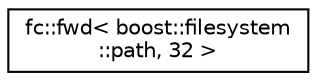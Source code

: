 digraph "Graphical Class Hierarchy"
{
  edge [fontname="Helvetica",fontsize="10",labelfontname="Helvetica",labelfontsize="10"];
  node [fontname="Helvetica",fontsize="10",shape=record];
  rankdir="LR";
  Node0 [label="fc::fwd\< boost::filesystem\l::path, 32 \>",height=0.2,width=0.4,color="black", fillcolor="white", style="filled",URL="$classfc_1_1fwd.html"];
}
